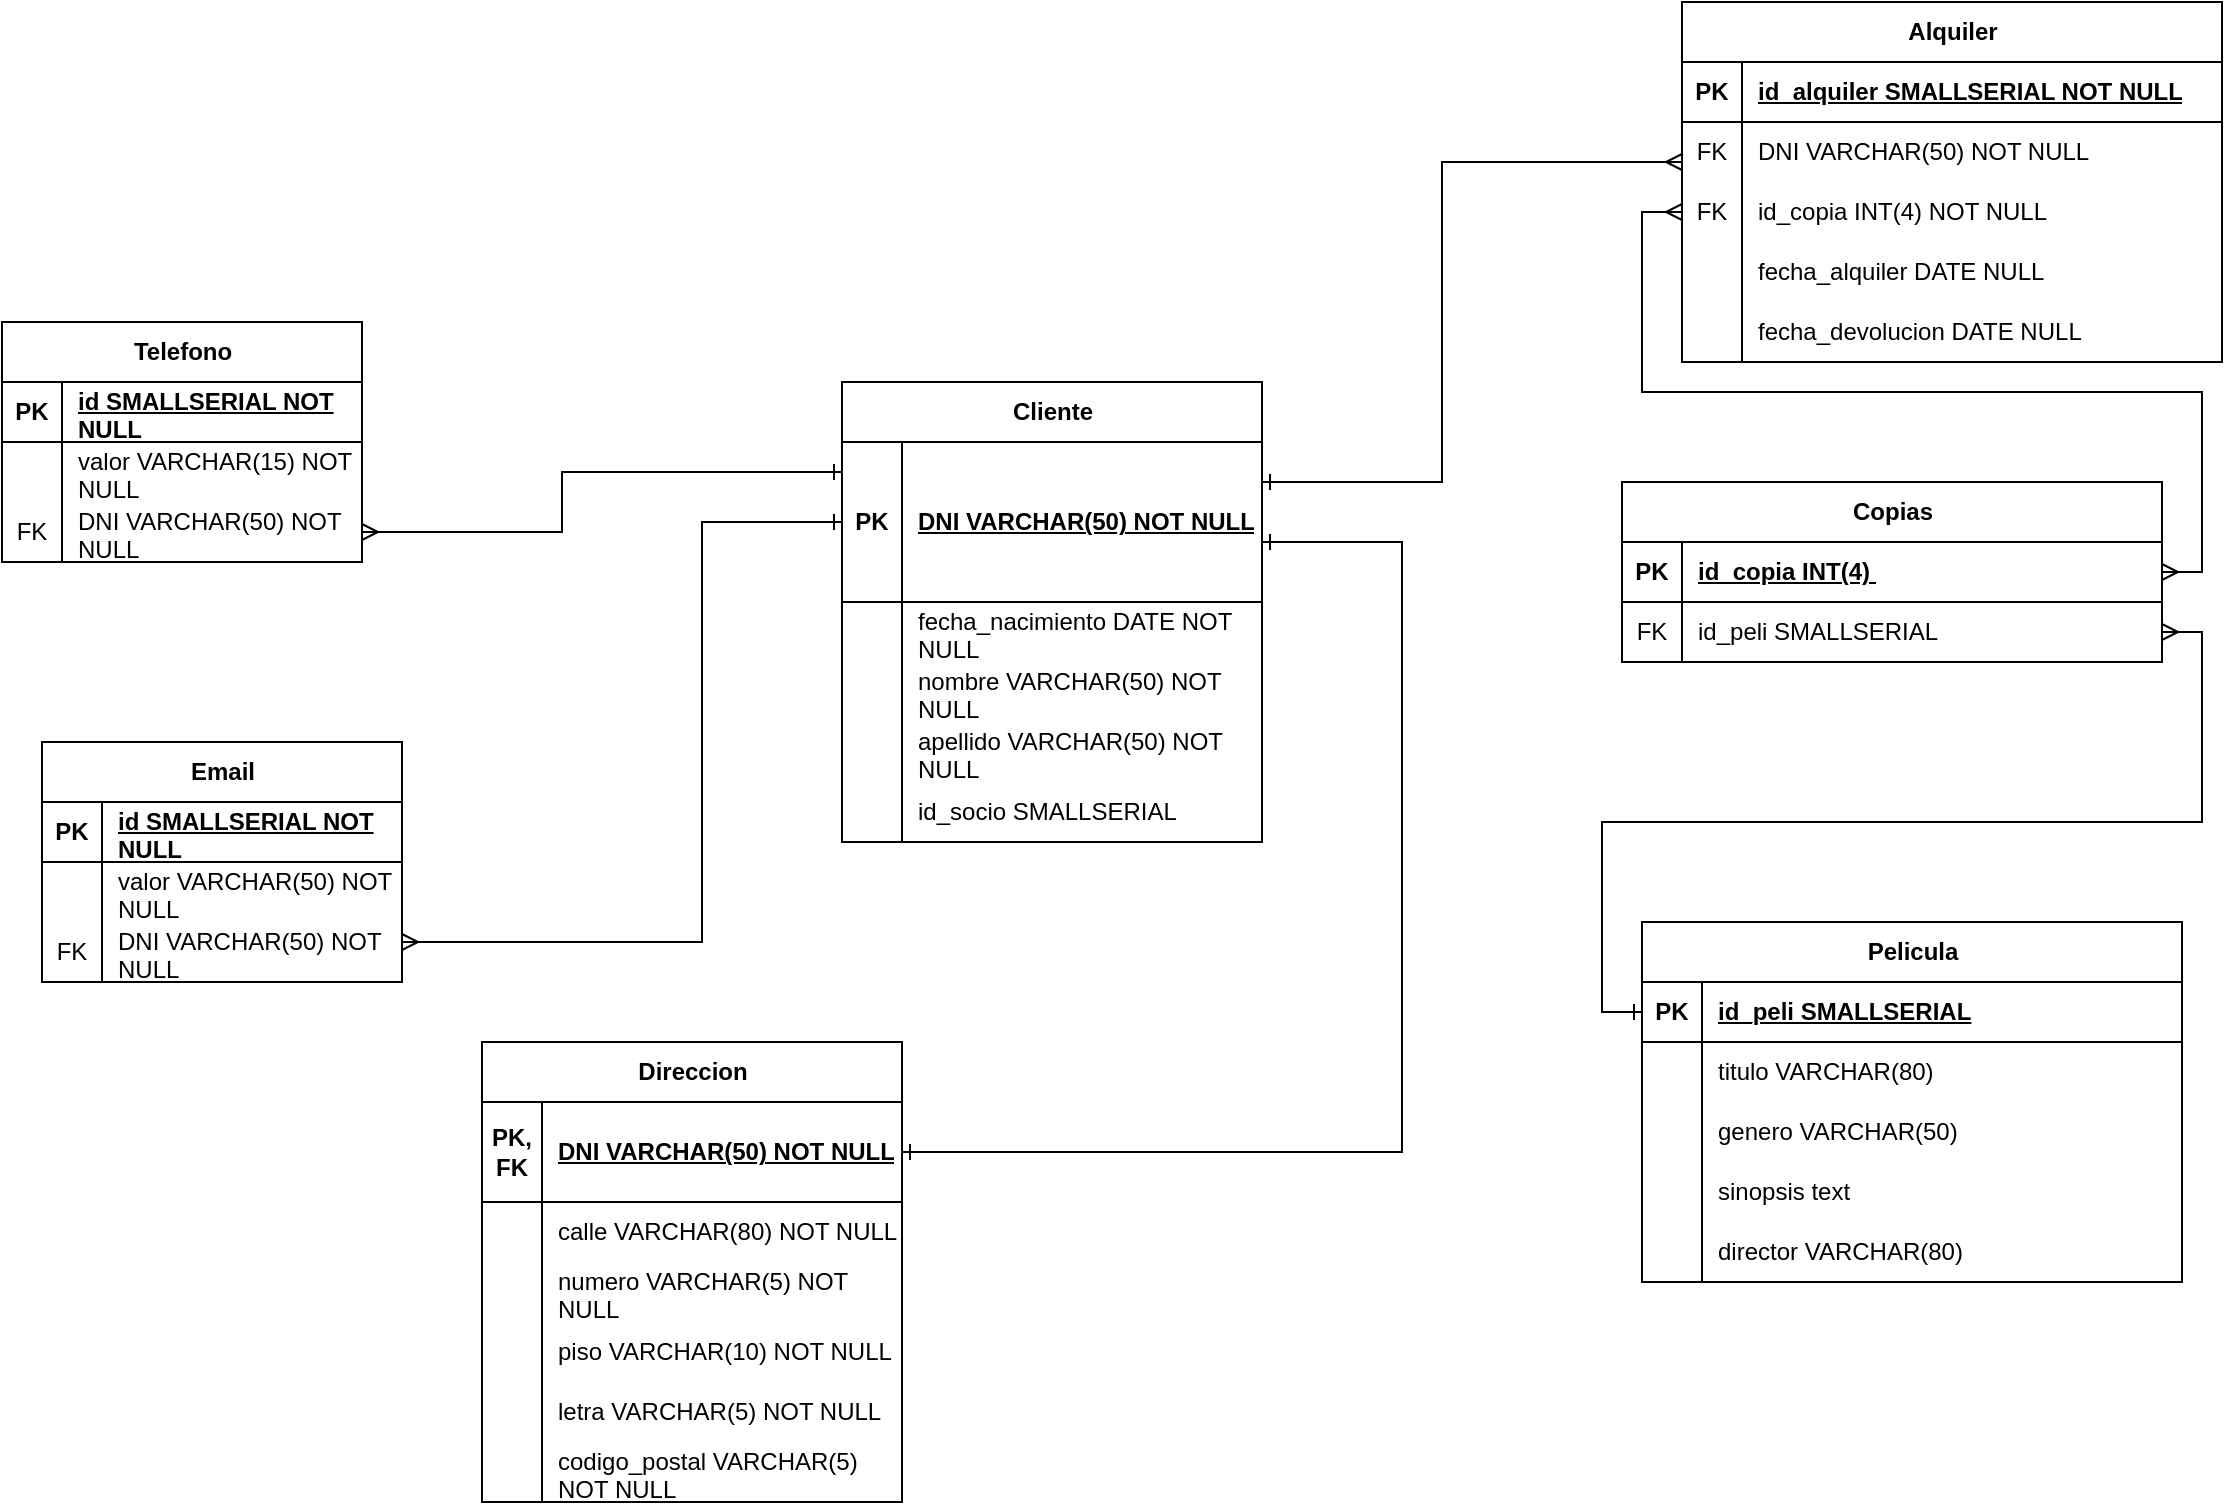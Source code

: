 <mxfile version="23.1.5" type="device">
  <diagram name="Página-1" id="Pfg14e_5i9SqNWLSQlbm">
    <mxGraphModel dx="2261" dy="1983" grid="1" gridSize="10" guides="1" tooltips="1" connect="1" arrows="1" fold="1" page="1" pageScale="1" pageWidth="827" pageHeight="1169" math="0" shadow="0">
      <root>
        <mxCell id="0" />
        <mxCell id="1" parent="0" />
        <mxCell id="tpxu3_d-4u9rStp34vWs-1" value="Cliente" style="shape=table;startSize=30;container=1;collapsible=1;childLayout=tableLayout;fixedRows=1;rowLines=0;fontStyle=1;align=center;resizeLast=1;html=1;" parent="1" vertex="1">
          <mxGeometry x="210" y="60" width="210" height="230" as="geometry" />
        </mxCell>
        <mxCell id="tpxu3_d-4u9rStp34vWs-2" value="" style="shape=tableRow;horizontal=0;startSize=0;swimlaneHead=0;swimlaneBody=0;fillColor=none;collapsible=0;dropTarget=0;points=[[0,0.5],[1,0.5]];portConstraint=eastwest;top=0;left=0;right=0;bottom=1;" parent="tpxu3_d-4u9rStp34vWs-1" vertex="1">
          <mxGeometry y="30" width="210" height="80" as="geometry" />
        </mxCell>
        <mxCell id="tpxu3_d-4u9rStp34vWs-3" value="PK" style="shape=partialRectangle;connectable=0;fillColor=none;top=0;left=0;bottom=0;right=0;fontStyle=1;overflow=hidden;whiteSpace=wrap;html=1;" parent="tpxu3_d-4u9rStp34vWs-2" vertex="1">
          <mxGeometry width="30" height="80" as="geometry">
            <mxRectangle width="30" height="80" as="alternateBounds" />
          </mxGeometry>
        </mxCell>
        <mxCell id="tpxu3_d-4u9rStp34vWs-4" value="DNI VARCHAR(50) NOT NULL" style="shape=partialRectangle;connectable=0;fillColor=none;top=0;left=0;bottom=0;right=0;align=left;spacingLeft=6;fontStyle=5;overflow=hidden;whiteSpace=wrap;html=1;" parent="tpxu3_d-4u9rStp34vWs-2" vertex="1">
          <mxGeometry x="30" width="180" height="80" as="geometry">
            <mxRectangle width="180" height="80" as="alternateBounds" />
          </mxGeometry>
        </mxCell>
        <mxCell id="tpxu3_d-4u9rStp34vWs-5" value="" style="shape=tableRow;horizontal=0;startSize=0;swimlaneHead=0;swimlaneBody=0;fillColor=none;collapsible=0;dropTarget=0;points=[[0,0.5],[1,0.5]];portConstraint=eastwest;top=0;left=0;right=0;bottom=0;" parent="tpxu3_d-4u9rStp34vWs-1" vertex="1">
          <mxGeometry y="110" width="210" height="30" as="geometry" />
        </mxCell>
        <mxCell id="tpxu3_d-4u9rStp34vWs-6" value="" style="shape=partialRectangle;connectable=0;fillColor=none;top=0;left=0;bottom=0;right=0;editable=1;overflow=hidden;whiteSpace=wrap;html=1;" parent="tpxu3_d-4u9rStp34vWs-5" vertex="1">
          <mxGeometry width="30" height="30" as="geometry">
            <mxRectangle width="30" height="30" as="alternateBounds" />
          </mxGeometry>
        </mxCell>
        <mxCell id="tpxu3_d-4u9rStp34vWs-7" value="fecha_nacimiento DATE NOT NULL&amp;nbsp;" style="shape=partialRectangle;connectable=0;fillColor=none;top=0;left=0;bottom=0;right=0;align=left;spacingLeft=6;overflow=hidden;whiteSpace=wrap;html=1;" parent="tpxu3_d-4u9rStp34vWs-5" vertex="1">
          <mxGeometry x="30" width="180" height="30" as="geometry">
            <mxRectangle width="180" height="30" as="alternateBounds" />
          </mxGeometry>
        </mxCell>
        <mxCell id="tpxu3_d-4u9rStp34vWs-8" value="" style="shape=tableRow;horizontal=0;startSize=0;swimlaneHead=0;swimlaneBody=0;fillColor=none;collapsible=0;dropTarget=0;points=[[0,0.5],[1,0.5]];portConstraint=eastwest;top=0;left=0;right=0;bottom=0;" parent="tpxu3_d-4u9rStp34vWs-1" vertex="1">
          <mxGeometry y="140" width="210" height="30" as="geometry" />
        </mxCell>
        <mxCell id="tpxu3_d-4u9rStp34vWs-9" value="" style="shape=partialRectangle;connectable=0;fillColor=none;top=0;left=0;bottom=0;right=0;editable=1;overflow=hidden;whiteSpace=wrap;html=1;" parent="tpxu3_d-4u9rStp34vWs-8" vertex="1">
          <mxGeometry width="30" height="30" as="geometry">
            <mxRectangle width="30" height="30" as="alternateBounds" />
          </mxGeometry>
        </mxCell>
        <mxCell id="tpxu3_d-4u9rStp34vWs-10" value="nombre VARCHAR(50) NOT NULL" style="shape=partialRectangle;connectable=0;fillColor=none;top=0;left=0;bottom=0;right=0;align=left;spacingLeft=6;overflow=hidden;whiteSpace=wrap;html=1;" parent="tpxu3_d-4u9rStp34vWs-8" vertex="1">
          <mxGeometry x="30" width="180" height="30" as="geometry">
            <mxRectangle width="180" height="30" as="alternateBounds" />
          </mxGeometry>
        </mxCell>
        <mxCell id="w9jXlhrZinVr8vxiofcG-84" value="" style="shape=tableRow;horizontal=0;startSize=0;swimlaneHead=0;swimlaneBody=0;fillColor=none;collapsible=0;dropTarget=0;points=[[0,0.5],[1,0.5]];portConstraint=eastwest;top=0;left=0;right=0;bottom=0;" parent="tpxu3_d-4u9rStp34vWs-1" vertex="1">
          <mxGeometry y="170" width="210" height="30" as="geometry" />
        </mxCell>
        <mxCell id="w9jXlhrZinVr8vxiofcG-85" value="" style="shape=partialRectangle;connectable=0;fillColor=none;top=0;left=0;bottom=0;right=0;editable=1;overflow=hidden;whiteSpace=wrap;html=1;" parent="w9jXlhrZinVr8vxiofcG-84" vertex="1">
          <mxGeometry width="30" height="30" as="geometry">
            <mxRectangle width="30" height="30" as="alternateBounds" />
          </mxGeometry>
        </mxCell>
        <mxCell id="w9jXlhrZinVr8vxiofcG-86" value="apellido VARCHAR(50) NOT NULL" style="shape=partialRectangle;connectable=0;fillColor=none;top=0;left=0;bottom=0;right=0;align=left;spacingLeft=6;overflow=hidden;whiteSpace=wrap;html=1;" parent="w9jXlhrZinVr8vxiofcG-84" vertex="1">
          <mxGeometry x="30" width="180" height="30" as="geometry">
            <mxRectangle width="180" height="30" as="alternateBounds" />
          </mxGeometry>
        </mxCell>
        <mxCell id="0DCYbiwEO__nRbfsmUf8-1" value="" style="shape=tableRow;horizontal=0;startSize=0;swimlaneHead=0;swimlaneBody=0;fillColor=none;collapsible=0;dropTarget=0;points=[[0,0.5],[1,0.5]];portConstraint=eastwest;top=0;left=0;right=0;bottom=0;" vertex="1" parent="tpxu3_d-4u9rStp34vWs-1">
          <mxGeometry y="200" width="210" height="30" as="geometry" />
        </mxCell>
        <mxCell id="0DCYbiwEO__nRbfsmUf8-2" value="" style="shape=partialRectangle;connectable=0;fillColor=none;top=0;left=0;bottom=0;right=0;editable=1;overflow=hidden;whiteSpace=wrap;html=1;" vertex="1" parent="0DCYbiwEO__nRbfsmUf8-1">
          <mxGeometry width="30" height="30" as="geometry">
            <mxRectangle width="30" height="30" as="alternateBounds" />
          </mxGeometry>
        </mxCell>
        <mxCell id="0DCYbiwEO__nRbfsmUf8-3" value="id_socio SMALLSERIAL" style="shape=partialRectangle;connectable=0;fillColor=none;top=0;left=0;bottom=0;right=0;align=left;spacingLeft=6;overflow=hidden;whiteSpace=wrap;html=1;" vertex="1" parent="0DCYbiwEO__nRbfsmUf8-1">
          <mxGeometry x="30" width="180" height="30" as="geometry">
            <mxRectangle width="180" height="30" as="alternateBounds" />
          </mxGeometry>
        </mxCell>
        <mxCell id="w9jXlhrZinVr8vxiofcG-1" value="Alquiler" style="shape=table;startSize=30;container=1;collapsible=1;childLayout=tableLayout;fixedRows=1;rowLines=0;fontStyle=1;align=center;resizeLast=1;html=1;" parent="1" vertex="1">
          <mxGeometry x="630" y="-130" width="270" height="180" as="geometry" />
        </mxCell>
        <mxCell id="w9jXlhrZinVr8vxiofcG-2" value="" style="shape=tableRow;horizontal=0;startSize=0;swimlaneHead=0;swimlaneBody=0;fillColor=none;collapsible=0;dropTarget=0;points=[[0,0.5],[1,0.5]];portConstraint=eastwest;top=0;left=0;right=0;bottom=1;" parent="w9jXlhrZinVr8vxiofcG-1" vertex="1">
          <mxGeometry y="30" width="270" height="30" as="geometry" />
        </mxCell>
        <mxCell id="w9jXlhrZinVr8vxiofcG-3" value="PK" style="shape=partialRectangle;connectable=0;fillColor=none;top=0;left=0;bottom=0;right=0;fontStyle=1;overflow=hidden;whiteSpace=wrap;html=1;" parent="w9jXlhrZinVr8vxiofcG-2" vertex="1">
          <mxGeometry width="30" height="30" as="geometry">
            <mxRectangle width="30" height="30" as="alternateBounds" />
          </mxGeometry>
        </mxCell>
        <mxCell id="w9jXlhrZinVr8vxiofcG-4" value="id_alquiler SMALLSERIAL NOT NULL" style="shape=partialRectangle;connectable=0;fillColor=none;top=0;left=0;bottom=0;right=0;align=left;spacingLeft=6;fontStyle=5;overflow=hidden;whiteSpace=wrap;html=1;" parent="w9jXlhrZinVr8vxiofcG-2" vertex="1">
          <mxGeometry x="30" width="240" height="30" as="geometry">
            <mxRectangle width="240" height="30" as="alternateBounds" />
          </mxGeometry>
        </mxCell>
        <mxCell id="w9jXlhrZinVr8vxiofcG-5" value="" style="shape=tableRow;horizontal=0;startSize=0;swimlaneHead=0;swimlaneBody=0;fillColor=none;collapsible=0;dropTarget=0;points=[[0,0.5],[1,0.5]];portConstraint=eastwest;top=0;left=0;right=0;bottom=0;" parent="w9jXlhrZinVr8vxiofcG-1" vertex="1">
          <mxGeometry y="60" width="270" height="30" as="geometry" />
        </mxCell>
        <mxCell id="w9jXlhrZinVr8vxiofcG-6" value="FK" style="shape=partialRectangle;connectable=0;fillColor=none;top=0;left=0;bottom=0;right=0;editable=1;overflow=hidden;whiteSpace=wrap;html=1;" parent="w9jXlhrZinVr8vxiofcG-5" vertex="1">
          <mxGeometry width="30" height="30" as="geometry">
            <mxRectangle width="30" height="30" as="alternateBounds" />
          </mxGeometry>
        </mxCell>
        <mxCell id="w9jXlhrZinVr8vxiofcG-7" value="DNI VARCHAR(50) NOT NULL" style="shape=partialRectangle;connectable=0;fillColor=none;top=0;left=0;bottom=0;right=0;align=left;spacingLeft=6;overflow=hidden;whiteSpace=wrap;html=1;" parent="w9jXlhrZinVr8vxiofcG-5" vertex="1">
          <mxGeometry x="30" width="240" height="30" as="geometry">
            <mxRectangle width="240" height="30" as="alternateBounds" />
          </mxGeometry>
        </mxCell>
        <mxCell id="w9jXlhrZinVr8vxiofcG-8" value="" style="shape=tableRow;horizontal=0;startSize=0;swimlaneHead=0;swimlaneBody=0;fillColor=none;collapsible=0;dropTarget=0;points=[[0,0.5],[1,0.5]];portConstraint=eastwest;top=0;left=0;right=0;bottom=0;" parent="w9jXlhrZinVr8vxiofcG-1" vertex="1">
          <mxGeometry y="90" width="270" height="30" as="geometry" />
        </mxCell>
        <mxCell id="w9jXlhrZinVr8vxiofcG-9" value="FK" style="shape=partialRectangle;connectable=0;fillColor=none;top=0;left=0;bottom=0;right=0;editable=1;overflow=hidden;whiteSpace=wrap;html=1;" parent="w9jXlhrZinVr8vxiofcG-8" vertex="1">
          <mxGeometry width="30" height="30" as="geometry">
            <mxRectangle width="30" height="30" as="alternateBounds" />
          </mxGeometry>
        </mxCell>
        <mxCell id="w9jXlhrZinVr8vxiofcG-10" value="id_copia INT(4) NOT NULL" style="shape=partialRectangle;connectable=0;fillColor=none;top=0;left=0;bottom=0;right=0;align=left;spacingLeft=6;overflow=hidden;whiteSpace=wrap;html=1;" parent="w9jXlhrZinVr8vxiofcG-8" vertex="1">
          <mxGeometry x="30" width="240" height="30" as="geometry">
            <mxRectangle width="240" height="30" as="alternateBounds" />
          </mxGeometry>
        </mxCell>
        <mxCell id="w9jXlhrZinVr8vxiofcG-14" value="" style="shape=tableRow;horizontal=0;startSize=0;swimlaneHead=0;swimlaneBody=0;fillColor=none;collapsible=0;dropTarget=0;points=[[0,0.5],[1,0.5]];portConstraint=eastwest;top=0;left=0;right=0;bottom=0;" parent="w9jXlhrZinVr8vxiofcG-1" vertex="1">
          <mxGeometry y="120" width="270" height="30" as="geometry" />
        </mxCell>
        <mxCell id="w9jXlhrZinVr8vxiofcG-15" value="" style="shape=partialRectangle;connectable=0;fillColor=none;top=0;left=0;bottom=0;right=0;editable=1;overflow=hidden;whiteSpace=wrap;html=1;" parent="w9jXlhrZinVr8vxiofcG-14" vertex="1">
          <mxGeometry width="30" height="30" as="geometry">
            <mxRectangle width="30" height="30" as="alternateBounds" />
          </mxGeometry>
        </mxCell>
        <mxCell id="w9jXlhrZinVr8vxiofcG-16" value="fecha_alquiler DATE NULL" style="shape=partialRectangle;connectable=0;fillColor=none;top=0;left=0;bottom=0;right=0;align=left;spacingLeft=6;overflow=hidden;whiteSpace=wrap;html=1;" parent="w9jXlhrZinVr8vxiofcG-14" vertex="1">
          <mxGeometry x="30" width="240" height="30" as="geometry">
            <mxRectangle width="240" height="30" as="alternateBounds" />
          </mxGeometry>
        </mxCell>
        <mxCell id="w9jXlhrZinVr8vxiofcG-43" value="" style="shape=tableRow;horizontal=0;startSize=0;swimlaneHead=0;swimlaneBody=0;fillColor=none;collapsible=0;dropTarget=0;points=[[0,0.5],[1,0.5]];portConstraint=eastwest;top=0;left=0;right=0;bottom=0;" parent="w9jXlhrZinVr8vxiofcG-1" vertex="1">
          <mxGeometry y="150" width="270" height="30" as="geometry" />
        </mxCell>
        <mxCell id="w9jXlhrZinVr8vxiofcG-44" value="" style="shape=partialRectangle;connectable=0;fillColor=none;top=0;left=0;bottom=0;right=0;editable=1;overflow=hidden;whiteSpace=wrap;html=1;" parent="w9jXlhrZinVr8vxiofcG-43" vertex="1">
          <mxGeometry width="30" height="30" as="geometry">
            <mxRectangle width="30" height="30" as="alternateBounds" />
          </mxGeometry>
        </mxCell>
        <mxCell id="w9jXlhrZinVr8vxiofcG-45" value="fecha_devolucion DATE NULL" style="shape=partialRectangle;connectable=0;fillColor=none;top=0;left=0;bottom=0;right=0;align=left;spacingLeft=6;overflow=hidden;whiteSpace=wrap;html=1;" parent="w9jXlhrZinVr8vxiofcG-43" vertex="1">
          <mxGeometry x="30" width="240" height="30" as="geometry">
            <mxRectangle width="240" height="30" as="alternateBounds" />
          </mxGeometry>
        </mxCell>
        <mxCell id="Ho0QEmb4jUwY7tJhFW-Z-1" style="edgeStyle=orthogonalEdgeStyle;rounded=0;orthogonalLoop=1;jettySize=auto;html=1;endArrow=ERmany;endFill=0;startArrow=ERone;startFill=0;" parent="1" source="tpxu3_d-4u9rStp34vWs-2" target="w9jXlhrZinVr8vxiofcG-5" edge="1">
          <mxGeometry relative="1" as="geometry">
            <Array as="points">
              <mxPoint x="510" y="110" />
              <mxPoint x="510" y="-50" />
            </Array>
          </mxGeometry>
        </mxCell>
        <mxCell id="Ultkt9NhQsCEx6JjYWGL-4" style="edgeStyle=orthogonalEdgeStyle;rounded=0;orthogonalLoop=1;jettySize=auto;html=1;startArrow=ERmany;startFill=0;endArrow=ERmany;endFill=0;" parent="1" source="0DCYbiwEO__nRbfsmUf8-27" target="w9jXlhrZinVr8vxiofcG-8" edge="1">
          <mxGeometry relative="1" as="geometry">
            <mxPoint x="1040" y="5" as="sourcePoint" />
          </mxGeometry>
        </mxCell>
        <mxCell id="w9jXlhrZinVr8vxiofcG-96" value="Telefono" style="shape=table;startSize=30;container=1;collapsible=1;childLayout=tableLayout;fixedRows=1;rowLines=0;fontStyle=1;align=center;resizeLast=1;html=1;" parent="1" vertex="1">
          <mxGeometry x="-210" y="30" width="180" height="120" as="geometry" />
        </mxCell>
        <mxCell id="w9jXlhrZinVr8vxiofcG-97" value="" style="shape=tableRow;horizontal=0;startSize=0;swimlaneHead=0;swimlaneBody=0;fillColor=none;collapsible=0;dropTarget=0;points=[[0,0.5],[1,0.5]];portConstraint=eastwest;top=0;left=0;right=0;bottom=1;" parent="w9jXlhrZinVr8vxiofcG-96" vertex="1">
          <mxGeometry y="30" width="180" height="30" as="geometry" />
        </mxCell>
        <mxCell id="w9jXlhrZinVr8vxiofcG-98" value="PK" style="shape=partialRectangle;connectable=0;fillColor=none;top=0;left=0;bottom=0;right=0;fontStyle=1;overflow=hidden;whiteSpace=wrap;html=1;" parent="w9jXlhrZinVr8vxiofcG-97" vertex="1">
          <mxGeometry width="30" height="30" as="geometry">
            <mxRectangle width="30" height="30" as="alternateBounds" />
          </mxGeometry>
        </mxCell>
        <mxCell id="w9jXlhrZinVr8vxiofcG-99" value="id SMALLSERIAL NOT NULL" style="shape=partialRectangle;connectable=0;fillColor=none;top=0;left=0;bottom=0;right=0;align=left;spacingLeft=6;fontStyle=5;overflow=hidden;whiteSpace=wrap;html=1;" parent="w9jXlhrZinVr8vxiofcG-97" vertex="1">
          <mxGeometry x="30" width="150" height="30" as="geometry">
            <mxRectangle width="150" height="30" as="alternateBounds" />
          </mxGeometry>
        </mxCell>
        <mxCell id="w9jXlhrZinVr8vxiofcG-100" value="" style="shape=tableRow;horizontal=0;startSize=0;swimlaneHead=0;swimlaneBody=0;fillColor=none;collapsible=0;dropTarget=0;points=[[0,0.5],[1,0.5]];portConstraint=eastwest;top=0;left=0;right=0;bottom=0;" parent="w9jXlhrZinVr8vxiofcG-96" vertex="1">
          <mxGeometry y="60" width="180" height="30" as="geometry" />
        </mxCell>
        <mxCell id="w9jXlhrZinVr8vxiofcG-101" value="" style="shape=partialRectangle;connectable=0;fillColor=none;top=0;left=0;bottom=0;right=0;editable=1;overflow=hidden;whiteSpace=wrap;html=1;" parent="w9jXlhrZinVr8vxiofcG-100" vertex="1">
          <mxGeometry width="30" height="30" as="geometry">
            <mxRectangle width="30" height="30" as="alternateBounds" />
          </mxGeometry>
        </mxCell>
        <mxCell id="w9jXlhrZinVr8vxiofcG-102" value="valor VARCHAR(15) NOT NULL" style="shape=partialRectangle;connectable=0;fillColor=none;top=0;left=0;bottom=0;right=0;align=left;spacingLeft=6;overflow=hidden;whiteSpace=wrap;html=1;" parent="w9jXlhrZinVr8vxiofcG-100" vertex="1">
          <mxGeometry x="30" width="150" height="30" as="geometry">
            <mxRectangle width="150" height="30" as="alternateBounds" />
          </mxGeometry>
        </mxCell>
        <mxCell id="w9jXlhrZinVr8vxiofcG-103" value="" style="shape=tableRow;horizontal=0;startSize=0;swimlaneHead=0;swimlaneBody=0;fillColor=none;collapsible=0;dropTarget=0;points=[[0,0.5],[1,0.5]];portConstraint=eastwest;top=0;left=0;right=0;bottom=0;" parent="w9jXlhrZinVr8vxiofcG-96" vertex="1">
          <mxGeometry y="90" width="180" height="30" as="geometry" />
        </mxCell>
        <mxCell id="w9jXlhrZinVr8vxiofcG-104" value="FK" style="shape=partialRectangle;connectable=0;fillColor=none;top=0;left=0;bottom=0;right=0;editable=1;overflow=hidden;whiteSpace=wrap;html=1;" parent="w9jXlhrZinVr8vxiofcG-103" vertex="1">
          <mxGeometry width="30" height="30" as="geometry">
            <mxRectangle width="30" height="30" as="alternateBounds" />
          </mxGeometry>
        </mxCell>
        <mxCell id="w9jXlhrZinVr8vxiofcG-105" value="DNI VARCHAR(50) NOT NULL" style="shape=partialRectangle;connectable=0;fillColor=none;top=0;left=0;bottom=0;right=0;align=left;spacingLeft=6;overflow=hidden;whiteSpace=wrap;html=1;" parent="w9jXlhrZinVr8vxiofcG-103" vertex="1">
          <mxGeometry x="30" width="150" height="30" as="geometry">
            <mxRectangle width="150" height="30" as="alternateBounds" />
          </mxGeometry>
        </mxCell>
        <mxCell id="w9jXlhrZinVr8vxiofcG-109" style="edgeStyle=orthogonalEdgeStyle;rounded=0;orthogonalLoop=1;jettySize=auto;html=1;startArrow=ERone;startFill=0;endArrow=ERmany;endFill=0;" parent="1" source="tpxu3_d-4u9rStp34vWs-2" target="w9jXlhrZinVr8vxiofcG-103" edge="1">
          <mxGeometry relative="1" as="geometry">
            <Array as="points">
              <mxPoint x="70" y="105" />
              <mxPoint x="70" y="135" />
            </Array>
          </mxGeometry>
        </mxCell>
        <mxCell id="w9jXlhrZinVr8vxiofcG-110" value="Email" style="shape=table;startSize=30;container=1;collapsible=1;childLayout=tableLayout;fixedRows=1;rowLines=0;fontStyle=1;align=center;resizeLast=1;html=1;" parent="1" vertex="1">
          <mxGeometry x="-190" y="240" width="180" height="120" as="geometry" />
        </mxCell>
        <mxCell id="w9jXlhrZinVr8vxiofcG-111" value="" style="shape=tableRow;horizontal=0;startSize=0;swimlaneHead=0;swimlaneBody=0;fillColor=none;collapsible=0;dropTarget=0;points=[[0,0.5],[1,0.5]];portConstraint=eastwest;top=0;left=0;right=0;bottom=1;" parent="w9jXlhrZinVr8vxiofcG-110" vertex="1">
          <mxGeometry y="30" width="180" height="30" as="geometry" />
        </mxCell>
        <mxCell id="w9jXlhrZinVr8vxiofcG-112" value="PK" style="shape=partialRectangle;connectable=0;fillColor=none;top=0;left=0;bottom=0;right=0;fontStyle=1;overflow=hidden;whiteSpace=wrap;html=1;" parent="w9jXlhrZinVr8vxiofcG-111" vertex="1">
          <mxGeometry width="30" height="30" as="geometry">
            <mxRectangle width="30" height="30" as="alternateBounds" />
          </mxGeometry>
        </mxCell>
        <mxCell id="w9jXlhrZinVr8vxiofcG-113" value="id SMALLSERIAL NOT NULL" style="shape=partialRectangle;connectable=0;fillColor=none;top=0;left=0;bottom=0;right=0;align=left;spacingLeft=6;fontStyle=5;overflow=hidden;whiteSpace=wrap;html=1;" parent="w9jXlhrZinVr8vxiofcG-111" vertex="1">
          <mxGeometry x="30" width="150" height="30" as="geometry">
            <mxRectangle width="150" height="30" as="alternateBounds" />
          </mxGeometry>
        </mxCell>
        <mxCell id="w9jXlhrZinVr8vxiofcG-114" value="" style="shape=tableRow;horizontal=0;startSize=0;swimlaneHead=0;swimlaneBody=0;fillColor=none;collapsible=0;dropTarget=0;points=[[0,0.5],[1,0.5]];portConstraint=eastwest;top=0;left=0;right=0;bottom=0;" parent="w9jXlhrZinVr8vxiofcG-110" vertex="1">
          <mxGeometry y="60" width="180" height="30" as="geometry" />
        </mxCell>
        <mxCell id="w9jXlhrZinVr8vxiofcG-115" value="" style="shape=partialRectangle;connectable=0;fillColor=none;top=0;left=0;bottom=0;right=0;editable=1;overflow=hidden;whiteSpace=wrap;html=1;" parent="w9jXlhrZinVr8vxiofcG-114" vertex="1">
          <mxGeometry width="30" height="30" as="geometry">
            <mxRectangle width="30" height="30" as="alternateBounds" />
          </mxGeometry>
        </mxCell>
        <mxCell id="w9jXlhrZinVr8vxiofcG-116" value="valor VARCHAR(50) NOT NULL" style="shape=partialRectangle;connectable=0;fillColor=none;top=0;left=0;bottom=0;right=0;align=left;spacingLeft=6;overflow=hidden;whiteSpace=wrap;html=1;" parent="w9jXlhrZinVr8vxiofcG-114" vertex="1">
          <mxGeometry x="30" width="150" height="30" as="geometry">
            <mxRectangle width="150" height="30" as="alternateBounds" />
          </mxGeometry>
        </mxCell>
        <mxCell id="w9jXlhrZinVr8vxiofcG-117" value="" style="shape=tableRow;horizontal=0;startSize=0;swimlaneHead=0;swimlaneBody=0;fillColor=none;collapsible=0;dropTarget=0;points=[[0,0.5],[1,0.5]];portConstraint=eastwest;top=0;left=0;right=0;bottom=0;" parent="w9jXlhrZinVr8vxiofcG-110" vertex="1">
          <mxGeometry y="90" width="180" height="30" as="geometry" />
        </mxCell>
        <mxCell id="w9jXlhrZinVr8vxiofcG-118" value="FK" style="shape=partialRectangle;connectable=0;fillColor=none;top=0;left=0;bottom=0;right=0;editable=1;overflow=hidden;whiteSpace=wrap;html=1;" parent="w9jXlhrZinVr8vxiofcG-117" vertex="1">
          <mxGeometry width="30" height="30" as="geometry">
            <mxRectangle width="30" height="30" as="alternateBounds" />
          </mxGeometry>
        </mxCell>
        <mxCell id="w9jXlhrZinVr8vxiofcG-119" value="DNI VARCHAR(50) NOT NULL" style="shape=partialRectangle;connectable=0;fillColor=none;top=0;left=0;bottom=0;right=0;align=left;spacingLeft=6;overflow=hidden;whiteSpace=wrap;html=1;" parent="w9jXlhrZinVr8vxiofcG-117" vertex="1">
          <mxGeometry x="30" width="150" height="30" as="geometry">
            <mxRectangle width="150" height="30" as="alternateBounds" />
          </mxGeometry>
        </mxCell>
        <mxCell id="w9jXlhrZinVr8vxiofcG-120" style="edgeStyle=orthogonalEdgeStyle;rounded=0;orthogonalLoop=1;jettySize=auto;html=1;startArrow=ERone;startFill=0;endArrow=ERmany;endFill=0;" parent="1" source="tpxu3_d-4u9rStp34vWs-2" target="w9jXlhrZinVr8vxiofcG-117" edge="1">
          <mxGeometry relative="1" as="geometry">
            <Array as="points">
              <mxPoint x="140" y="130" />
              <mxPoint x="140" y="340" />
            </Array>
          </mxGeometry>
        </mxCell>
        <mxCell id="w9jXlhrZinVr8vxiofcG-146" value="Direccion" style="shape=table;startSize=30;container=1;collapsible=1;childLayout=tableLayout;fixedRows=1;rowLines=0;fontStyle=1;align=center;resizeLast=1;html=1;" parent="1" vertex="1">
          <mxGeometry x="30" y="390" width="210" height="230" as="geometry" />
        </mxCell>
        <mxCell id="w9jXlhrZinVr8vxiofcG-147" value="" style="shape=tableRow;horizontal=0;startSize=0;swimlaneHead=0;swimlaneBody=0;fillColor=none;collapsible=0;dropTarget=0;points=[[0,0.5],[1,0.5]];portConstraint=eastwest;top=0;left=0;right=0;bottom=1;" parent="w9jXlhrZinVr8vxiofcG-146" vertex="1">
          <mxGeometry y="30" width="210" height="50" as="geometry" />
        </mxCell>
        <mxCell id="w9jXlhrZinVr8vxiofcG-148" value="PK, FK" style="shape=partialRectangle;connectable=0;fillColor=none;top=0;left=0;bottom=0;right=0;fontStyle=1;overflow=hidden;whiteSpace=wrap;html=1;" parent="w9jXlhrZinVr8vxiofcG-147" vertex="1">
          <mxGeometry width="30" height="50" as="geometry">
            <mxRectangle width="30" height="50" as="alternateBounds" />
          </mxGeometry>
        </mxCell>
        <mxCell id="w9jXlhrZinVr8vxiofcG-149" value="DNI VARCHAR(50) NOT NULL" style="shape=partialRectangle;connectable=0;fillColor=none;top=0;left=0;bottom=0;right=0;align=left;spacingLeft=6;fontStyle=5;overflow=hidden;whiteSpace=wrap;html=1;" parent="w9jXlhrZinVr8vxiofcG-147" vertex="1">
          <mxGeometry x="30" width="180" height="50" as="geometry">
            <mxRectangle width="180" height="50" as="alternateBounds" />
          </mxGeometry>
        </mxCell>
        <mxCell id="w9jXlhrZinVr8vxiofcG-162" value="" style="shape=tableRow;horizontal=0;startSize=0;swimlaneHead=0;swimlaneBody=0;fillColor=none;collapsible=0;dropTarget=0;points=[[0,0.5],[1,0.5]];portConstraint=eastwest;top=0;left=0;right=0;bottom=0;" parent="w9jXlhrZinVr8vxiofcG-146" vertex="1">
          <mxGeometry y="80" width="210" height="30" as="geometry" />
        </mxCell>
        <mxCell id="w9jXlhrZinVr8vxiofcG-163" value="" style="shape=partialRectangle;connectable=0;fillColor=none;top=0;left=0;bottom=0;right=0;editable=1;overflow=hidden;whiteSpace=wrap;html=1;" parent="w9jXlhrZinVr8vxiofcG-162" vertex="1">
          <mxGeometry width="30" height="30" as="geometry">
            <mxRectangle width="30" height="30" as="alternateBounds" />
          </mxGeometry>
        </mxCell>
        <mxCell id="w9jXlhrZinVr8vxiofcG-164" value="calle VARCHAR(80) NOT NULL" style="shape=partialRectangle;connectable=0;fillColor=none;top=0;left=0;bottom=0;right=0;align=left;spacingLeft=6;overflow=hidden;whiteSpace=wrap;html=1;" parent="w9jXlhrZinVr8vxiofcG-162" vertex="1">
          <mxGeometry x="30" width="180" height="30" as="geometry">
            <mxRectangle width="180" height="30" as="alternateBounds" />
          </mxGeometry>
        </mxCell>
        <mxCell id="w9jXlhrZinVr8vxiofcG-165" value="" style="shape=tableRow;horizontal=0;startSize=0;swimlaneHead=0;swimlaneBody=0;fillColor=none;collapsible=0;dropTarget=0;points=[[0,0.5],[1,0.5]];portConstraint=eastwest;top=0;left=0;right=0;bottom=0;" parent="w9jXlhrZinVr8vxiofcG-146" vertex="1">
          <mxGeometry y="110" width="210" height="30" as="geometry" />
        </mxCell>
        <mxCell id="w9jXlhrZinVr8vxiofcG-166" value="" style="shape=partialRectangle;connectable=0;fillColor=none;top=0;left=0;bottom=0;right=0;editable=1;overflow=hidden;whiteSpace=wrap;html=1;" parent="w9jXlhrZinVr8vxiofcG-165" vertex="1">
          <mxGeometry width="30" height="30" as="geometry">
            <mxRectangle width="30" height="30" as="alternateBounds" />
          </mxGeometry>
        </mxCell>
        <mxCell id="w9jXlhrZinVr8vxiofcG-167" value="numero VARCHAR(5) NOT NULL" style="shape=partialRectangle;connectable=0;fillColor=none;top=0;left=0;bottom=0;right=0;align=left;spacingLeft=6;overflow=hidden;whiteSpace=wrap;html=1;" parent="w9jXlhrZinVr8vxiofcG-165" vertex="1">
          <mxGeometry x="30" width="180" height="30" as="geometry">
            <mxRectangle width="180" height="30" as="alternateBounds" />
          </mxGeometry>
        </mxCell>
        <mxCell id="w9jXlhrZinVr8vxiofcG-168" value="" style="shape=tableRow;horizontal=0;startSize=0;swimlaneHead=0;swimlaneBody=0;fillColor=none;collapsible=0;dropTarget=0;points=[[0,0.5],[1,0.5]];portConstraint=eastwest;top=0;left=0;right=0;bottom=0;" parent="w9jXlhrZinVr8vxiofcG-146" vertex="1">
          <mxGeometry y="140" width="210" height="30" as="geometry" />
        </mxCell>
        <mxCell id="w9jXlhrZinVr8vxiofcG-169" value="" style="shape=partialRectangle;connectable=0;fillColor=none;top=0;left=0;bottom=0;right=0;editable=1;overflow=hidden;whiteSpace=wrap;html=1;" parent="w9jXlhrZinVr8vxiofcG-168" vertex="1">
          <mxGeometry width="30" height="30" as="geometry">
            <mxRectangle width="30" height="30" as="alternateBounds" />
          </mxGeometry>
        </mxCell>
        <mxCell id="w9jXlhrZinVr8vxiofcG-170" value="piso VARCHAR(10) NOT NULL" style="shape=partialRectangle;connectable=0;fillColor=none;top=0;left=0;bottom=0;right=0;align=left;spacingLeft=6;overflow=hidden;whiteSpace=wrap;html=1;" parent="w9jXlhrZinVr8vxiofcG-168" vertex="1">
          <mxGeometry x="30" width="180" height="30" as="geometry">
            <mxRectangle width="180" height="30" as="alternateBounds" />
          </mxGeometry>
        </mxCell>
        <mxCell id="0DCYbiwEO__nRbfsmUf8-4" value="" style="shape=tableRow;horizontal=0;startSize=0;swimlaneHead=0;swimlaneBody=0;fillColor=none;collapsible=0;dropTarget=0;points=[[0,0.5],[1,0.5]];portConstraint=eastwest;top=0;left=0;right=0;bottom=0;" vertex="1" parent="w9jXlhrZinVr8vxiofcG-146">
          <mxGeometry y="170" width="210" height="30" as="geometry" />
        </mxCell>
        <mxCell id="0DCYbiwEO__nRbfsmUf8-5" value="" style="shape=partialRectangle;connectable=0;fillColor=none;top=0;left=0;bottom=0;right=0;editable=1;overflow=hidden;whiteSpace=wrap;html=1;" vertex="1" parent="0DCYbiwEO__nRbfsmUf8-4">
          <mxGeometry width="30" height="30" as="geometry">
            <mxRectangle width="30" height="30" as="alternateBounds" />
          </mxGeometry>
        </mxCell>
        <mxCell id="0DCYbiwEO__nRbfsmUf8-6" value="letra VARCHAR(5) NOT NULL" style="shape=partialRectangle;connectable=0;fillColor=none;top=0;left=0;bottom=0;right=0;align=left;spacingLeft=6;overflow=hidden;whiteSpace=wrap;html=1;" vertex="1" parent="0DCYbiwEO__nRbfsmUf8-4">
          <mxGeometry x="30" width="180" height="30" as="geometry">
            <mxRectangle width="180" height="30" as="alternateBounds" />
          </mxGeometry>
        </mxCell>
        <mxCell id="0DCYbiwEO__nRbfsmUf8-7" value="" style="shape=tableRow;horizontal=0;startSize=0;swimlaneHead=0;swimlaneBody=0;fillColor=none;collapsible=0;dropTarget=0;points=[[0,0.5],[1,0.5]];portConstraint=eastwest;top=0;left=0;right=0;bottom=0;" vertex="1" parent="w9jXlhrZinVr8vxiofcG-146">
          <mxGeometry y="200" width="210" height="30" as="geometry" />
        </mxCell>
        <mxCell id="0DCYbiwEO__nRbfsmUf8-8" value="" style="shape=partialRectangle;connectable=0;fillColor=none;top=0;left=0;bottom=0;right=0;editable=1;overflow=hidden;whiteSpace=wrap;html=1;" vertex="1" parent="0DCYbiwEO__nRbfsmUf8-7">
          <mxGeometry width="30" height="30" as="geometry">
            <mxRectangle width="30" height="30" as="alternateBounds" />
          </mxGeometry>
        </mxCell>
        <mxCell id="0DCYbiwEO__nRbfsmUf8-9" value="codigo_postal VARCHAR(5) NOT NULL" style="shape=partialRectangle;connectable=0;fillColor=none;top=0;left=0;bottom=0;right=0;align=left;spacingLeft=6;overflow=hidden;whiteSpace=wrap;html=1;" vertex="1" parent="0DCYbiwEO__nRbfsmUf8-7">
          <mxGeometry x="30" width="180" height="30" as="geometry">
            <mxRectangle width="180" height="30" as="alternateBounds" />
          </mxGeometry>
        </mxCell>
        <mxCell id="w9jXlhrZinVr8vxiofcG-171" style="edgeStyle=orthogonalEdgeStyle;rounded=0;orthogonalLoop=1;jettySize=auto;html=1;startArrow=ERone;startFill=0;endArrow=ERone;endFill=0;" parent="1" source="tpxu3_d-4u9rStp34vWs-2" target="w9jXlhrZinVr8vxiofcG-147" edge="1">
          <mxGeometry relative="1" as="geometry">
            <Array as="points">
              <mxPoint x="490" y="140" />
              <mxPoint x="490" y="445" />
            </Array>
          </mxGeometry>
        </mxCell>
        <mxCell id="0DCYbiwEO__nRbfsmUf8-10" value="Pelicula" style="shape=table;startSize=30;container=1;collapsible=1;childLayout=tableLayout;fixedRows=1;rowLines=0;fontStyle=1;align=center;resizeLast=1;html=1;" vertex="1" parent="1">
          <mxGeometry x="610" y="330" width="270" height="180" as="geometry" />
        </mxCell>
        <mxCell id="0DCYbiwEO__nRbfsmUf8-11" value="" style="shape=tableRow;horizontal=0;startSize=0;swimlaneHead=0;swimlaneBody=0;fillColor=none;collapsible=0;dropTarget=0;points=[[0,0.5],[1,0.5]];portConstraint=eastwest;top=0;left=0;right=0;bottom=1;" vertex="1" parent="0DCYbiwEO__nRbfsmUf8-10">
          <mxGeometry y="30" width="270" height="30" as="geometry" />
        </mxCell>
        <mxCell id="0DCYbiwEO__nRbfsmUf8-12" value="PK" style="shape=partialRectangle;connectable=0;fillColor=none;top=0;left=0;bottom=0;right=0;fontStyle=1;overflow=hidden;whiteSpace=wrap;html=1;" vertex="1" parent="0DCYbiwEO__nRbfsmUf8-11">
          <mxGeometry width="30" height="30" as="geometry">
            <mxRectangle width="30" height="30" as="alternateBounds" />
          </mxGeometry>
        </mxCell>
        <mxCell id="0DCYbiwEO__nRbfsmUf8-13" value="id_peli SMALLSERIAL" style="shape=partialRectangle;connectable=0;fillColor=none;top=0;left=0;bottom=0;right=0;align=left;spacingLeft=6;fontStyle=5;overflow=hidden;whiteSpace=wrap;html=1;" vertex="1" parent="0DCYbiwEO__nRbfsmUf8-11">
          <mxGeometry x="30" width="240" height="30" as="geometry">
            <mxRectangle width="240" height="30" as="alternateBounds" />
          </mxGeometry>
        </mxCell>
        <mxCell id="0DCYbiwEO__nRbfsmUf8-14" value="" style="shape=tableRow;horizontal=0;startSize=0;swimlaneHead=0;swimlaneBody=0;fillColor=none;collapsible=0;dropTarget=0;points=[[0,0.5],[1,0.5]];portConstraint=eastwest;top=0;left=0;right=0;bottom=0;" vertex="1" parent="0DCYbiwEO__nRbfsmUf8-10">
          <mxGeometry y="60" width="270" height="30" as="geometry" />
        </mxCell>
        <mxCell id="0DCYbiwEO__nRbfsmUf8-15" value="" style="shape=partialRectangle;connectable=0;fillColor=none;top=0;left=0;bottom=0;right=0;editable=1;overflow=hidden;whiteSpace=wrap;html=1;" vertex="1" parent="0DCYbiwEO__nRbfsmUf8-14">
          <mxGeometry width="30" height="30" as="geometry">
            <mxRectangle width="30" height="30" as="alternateBounds" />
          </mxGeometry>
        </mxCell>
        <mxCell id="0DCYbiwEO__nRbfsmUf8-16" value="titulo VARCHAR(80)" style="shape=partialRectangle;connectable=0;fillColor=none;top=0;left=0;bottom=0;right=0;align=left;spacingLeft=6;overflow=hidden;whiteSpace=wrap;html=1;" vertex="1" parent="0DCYbiwEO__nRbfsmUf8-14">
          <mxGeometry x="30" width="240" height="30" as="geometry">
            <mxRectangle width="240" height="30" as="alternateBounds" />
          </mxGeometry>
        </mxCell>
        <mxCell id="0DCYbiwEO__nRbfsmUf8-17" value="" style="shape=tableRow;horizontal=0;startSize=0;swimlaneHead=0;swimlaneBody=0;fillColor=none;collapsible=0;dropTarget=0;points=[[0,0.5],[1,0.5]];portConstraint=eastwest;top=0;left=0;right=0;bottom=0;" vertex="1" parent="0DCYbiwEO__nRbfsmUf8-10">
          <mxGeometry y="90" width="270" height="30" as="geometry" />
        </mxCell>
        <mxCell id="0DCYbiwEO__nRbfsmUf8-18" value="" style="shape=partialRectangle;connectable=0;fillColor=none;top=0;left=0;bottom=0;right=0;editable=1;overflow=hidden;whiteSpace=wrap;html=1;" vertex="1" parent="0DCYbiwEO__nRbfsmUf8-17">
          <mxGeometry width="30" height="30" as="geometry">
            <mxRectangle width="30" height="30" as="alternateBounds" />
          </mxGeometry>
        </mxCell>
        <mxCell id="0DCYbiwEO__nRbfsmUf8-19" value="genero VARCHAR(50)" style="shape=partialRectangle;connectable=0;fillColor=none;top=0;left=0;bottom=0;right=0;align=left;spacingLeft=6;overflow=hidden;whiteSpace=wrap;html=1;" vertex="1" parent="0DCYbiwEO__nRbfsmUf8-17">
          <mxGeometry x="30" width="240" height="30" as="geometry">
            <mxRectangle width="240" height="30" as="alternateBounds" />
          </mxGeometry>
        </mxCell>
        <mxCell id="0DCYbiwEO__nRbfsmUf8-20" value="" style="shape=tableRow;horizontal=0;startSize=0;swimlaneHead=0;swimlaneBody=0;fillColor=none;collapsible=0;dropTarget=0;points=[[0,0.5],[1,0.5]];portConstraint=eastwest;top=0;left=0;right=0;bottom=0;" vertex="1" parent="0DCYbiwEO__nRbfsmUf8-10">
          <mxGeometry y="120" width="270" height="30" as="geometry" />
        </mxCell>
        <mxCell id="0DCYbiwEO__nRbfsmUf8-21" value="" style="shape=partialRectangle;connectable=0;fillColor=none;top=0;left=0;bottom=0;right=0;editable=1;overflow=hidden;whiteSpace=wrap;html=1;" vertex="1" parent="0DCYbiwEO__nRbfsmUf8-20">
          <mxGeometry width="30" height="30" as="geometry">
            <mxRectangle width="30" height="30" as="alternateBounds" />
          </mxGeometry>
        </mxCell>
        <mxCell id="0DCYbiwEO__nRbfsmUf8-22" value="sinopsis text" style="shape=partialRectangle;connectable=0;fillColor=none;top=0;left=0;bottom=0;right=0;align=left;spacingLeft=6;overflow=hidden;whiteSpace=wrap;html=1;" vertex="1" parent="0DCYbiwEO__nRbfsmUf8-20">
          <mxGeometry x="30" width="240" height="30" as="geometry">
            <mxRectangle width="240" height="30" as="alternateBounds" />
          </mxGeometry>
        </mxCell>
        <mxCell id="0DCYbiwEO__nRbfsmUf8-23" value="" style="shape=tableRow;horizontal=0;startSize=0;swimlaneHead=0;swimlaneBody=0;fillColor=none;collapsible=0;dropTarget=0;points=[[0,0.5],[1,0.5]];portConstraint=eastwest;top=0;left=0;right=0;bottom=0;" vertex="1" parent="0DCYbiwEO__nRbfsmUf8-10">
          <mxGeometry y="150" width="270" height="30" as="geometry" />
        </mxCell>
        <mxCell id="0DCYbiwEO__nRbfsmUf8-24" value="" style="shape=partialRectangle;connectable=0;fillColor=none;top=0;left=0;bottom=0;right=0;editable=1;overflow=hidden;whiteSpace=wrap;html=1;" vertex="1" parent="0DCYbiwEO__nRbfsmUf8-23">
          <mxGeometry width="30" height="30" as="geometry">
            <mxRectangle width="30" height="30" as="alternateBounds" />
          </mxGeometry>
        </mxCell>
        <mxCell id="0DCYbiwEO__nRbfsmUf8-25" value="director VARCHAR(80)" style="shape=partialRectangle;connectable=0;fillColor=none;top=0;left=0;bottom=0;right=0;align=left;spacingLeft=6;overflow=hidden;whiteSpace=wrap;html=1;" vertex="1" parent="0DCYbiwEO__nRbfsmUf8-23">
          <mxGeometry x="30" width="240" height="30" as="geometry">
            <mxRectangle width="240" height="30" as="alternateBounds" />
          </mxGeometry>
        </mxCell>
        <mxCell id="0DCYbiwEO__nRbfsmUf8-26" value="Copias" style="shape=table;startSize=30;container=1;collapsible=1;childLayout=tableLayout;fixedRows=1;rowLines=0;fontStyle=1;align=center;resizeLast=1;html=1;" vertex="1" parent="1">
          <mxGeometry x="600" y="110" width="270" height="90" as="geometry" />
        </mxCell>
        <mxCell id="0DCYbiwEO__nRbfsmUf8-27" value="" style="shape=tableRow;horizontal=0;startSize=0;swimlaneHead=0;swimlaneBody=0;fillColor=none;collapsible=0;dropTarget=0;points=[[0,0.5],[1,0.5]];portConstraint=eastwest;top=0;left=0;right=0;bottom=1;" vertex="1" parent="0DCYbiwEO__nRbfsmUf8-26">
          <mxGeometry y="30" width="270" height="30" as="geometry" />
        </mxCell>
        <mxCell id="0DCYbiwEO__nRbfsmUf8-28" value="PK" style="shape=partialRectangle;connectable=0;fillColor=none;top=0;left=0;bottom=0;right=0;fontStyle=1;overflow=hidden;whiteSpace=wrap;html=1;" vertex="1" parent="0DCYbiwEO__nRbfsmUf8-27">
          <mxGeometry width="30" height="30" as="geometry">
            <mxRectangle width="30" height="30" as="alternateBounds" />
          </mxGeometry>
        </mxCell>
        <mxCell id="0DCYbiwEO__nRbfsmUf8-29" value="id_copia INT(4)&amp;nbsp;" style="shape=partialRectangle;connectable=0;fillColor=none;top=0;left=0;bottom=0;right=0;align=left;spacingLeft=6;fontStyle=5;overflow=hidden;whiteSpace=wrap;html=1;" vertex="1" parent="0DCYbiwEO__nRbfsmUf8-27">
          <mxGeometry x="30" width="240" height="30" as="geometry">
            <mxRectangle width="240" height="30" as="alternateBounds" />
          </mxGeometry>
        </mxCell>
        <mxCell id="0DCYbiwEO__nRbfsmUf8-30" value="" style="shape=tableRow;horizontal=0;startSize=0;swimlaneHead=0;swimlaneBody=0;fillColor=none;collapsible=0;dropTarget=0;points=[[0,0.5],[1,0.5]];portConstraint=eastwest;top=0;left=0;right=0;bottom=0;" vertex="1" parent="0DCYbiwEO__nRbfsmUf8-26">
          <mxGeometry y="60" width="270" height="30" as="geometry" />
        </mxCell>
        <mxCell id="0DCYbiwEO__nRbfsmUf8-31" value="FK" style="shape=partialRectangle;connectable=0;fillColor=none;top=0;left=0;bottom=0;right=0;editable=1;overflow=hidden;whiteSpace=wrap;html=1;" vertex="1" parent="0DCYbiwEO__nRbfsmUf8-30">
          <mxGeometry width="30" height="30" as="geometry">
            <mxRectangle width="30" height="30" as="alternateBounds" />
          </mxGeometry>
        </mxCell>
        <mxCell id="0DCYbiwEO__nRbfsmUf8-32" value="id_peli SMALLSERIAL" style="shape=partialRectangle;connectable=0;fillColor=none;top=0;left=0;bottom=0;right=0;align=left;spacingLeft=6;overflow=hidden;whiteSpace=wrap;html=1;" vertex="1" parent="0DCYbiwEO__nRbfsmUf8-30">
          <mxGeometry x="30" width="240" height="30" as="geometry">
            <mxRectangle width="240" height="30" as="alternateBounds" />
          </mxGeometry>
        </mxCell>
        <mxCell id="0DCYbiwEO__nRbfsmUf8-42" style="edgeStyle=orthogonalEdgeStyle;rounded=0;orthogonalLoop=1;jettySize=auto;html=1;startArrow=ERone;startFill=0;endArrow=ERmany;endFill=0;" edge="1" parent="1" source="0DCYbiwEO__nRbfsmUf8-11" target="0DCYbiwEO__nRbfsmUf8-30">
          <mxGeometry relative="1" as="geometry">
            <mxPoint x="1067" y="370" as="sourcePoint" />
            <mxPoint x="827" y="190" as="targetPoint" />
          </mxGeometry>
        </mxCell>
      </root>
    </mxGraphModel>
  </diagram>
</mxfile>
